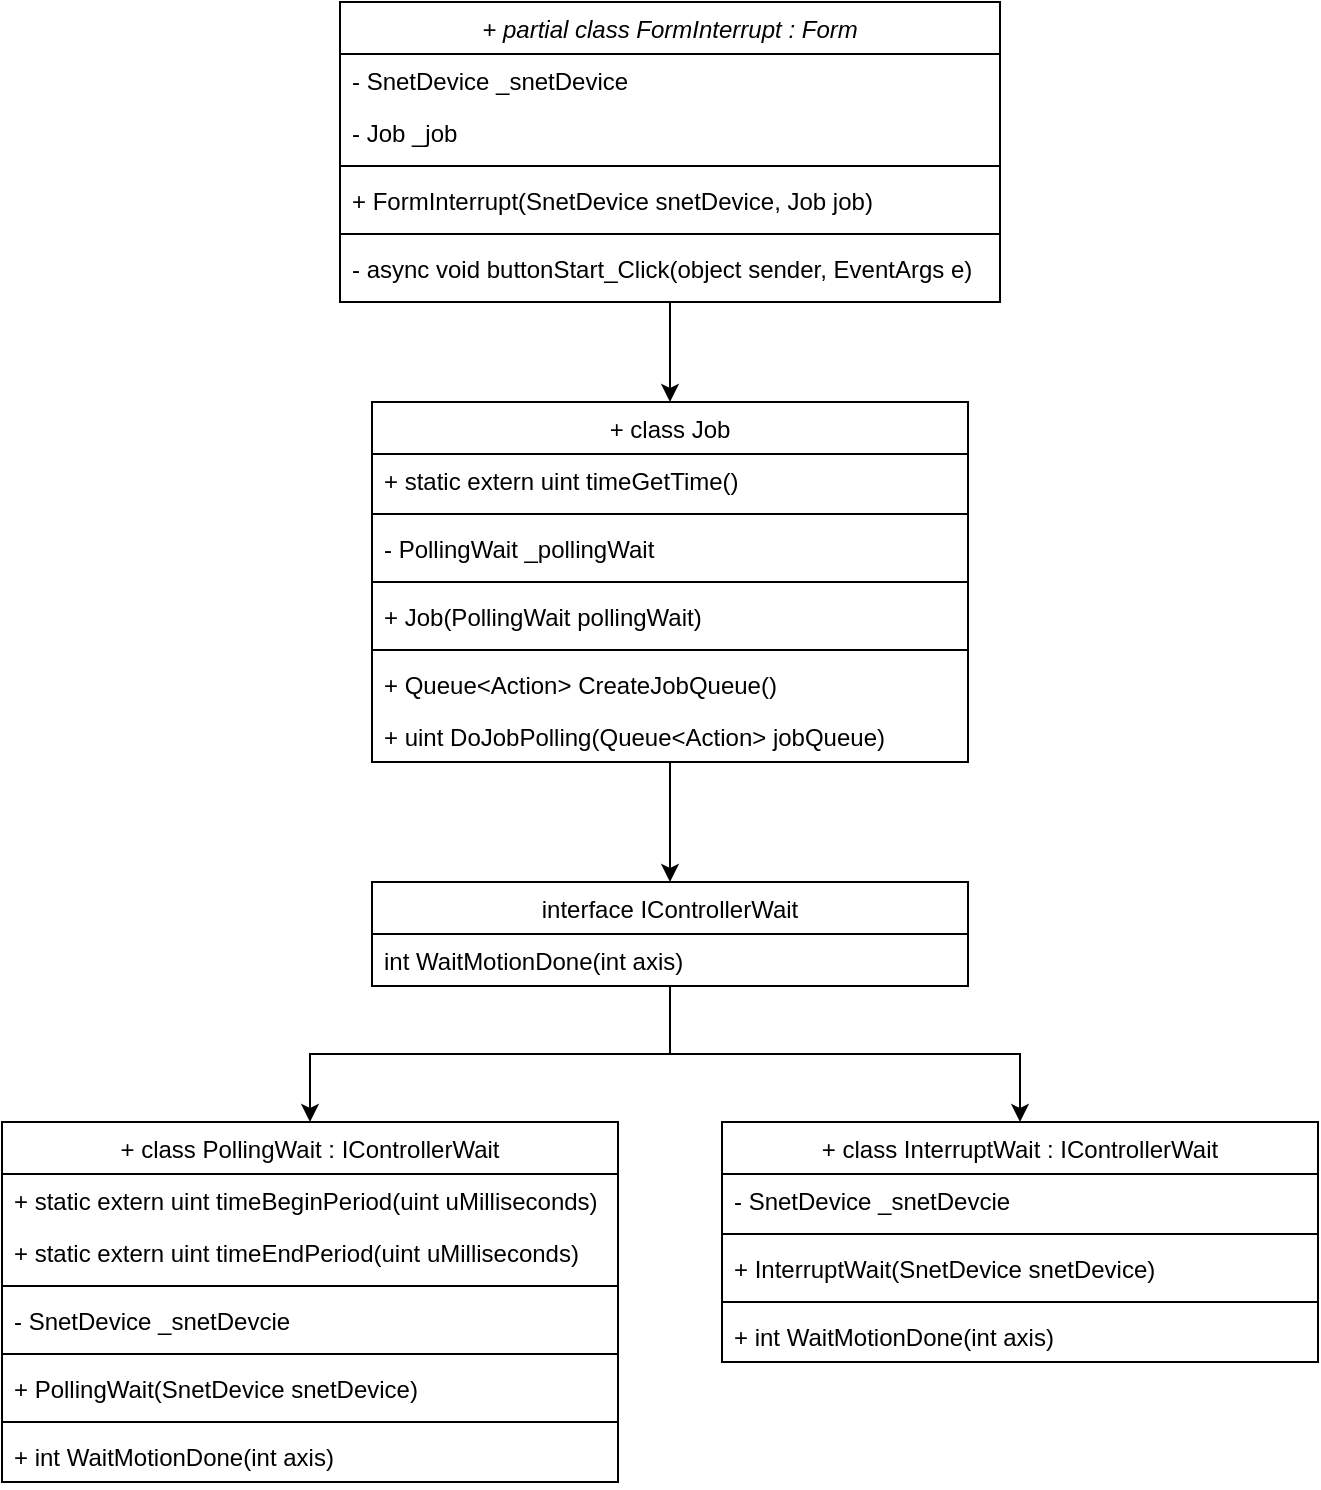 <mxfile version="16.6.2" type="device" pages="2"><diagram id="C5RBs43oDa-KdzZeNtuy" name="ClassDiagram"><mxGraphModel dx="1422" dy="762" grid="1" gridSize="10" guides="1" tooltips="1" connect="1" arrows="1" fold="1" page="1" pageScale="1" pageWidth="827" pageHeight="1169" math="0" shadow="0"><root><mxCell id="WIyWlLk6GJQsqaUBKTNV-0"/><mxCell id="WIyWlLk6GJQsqaUBKTNV-1" parent="WIyWlLk6GJQsqaUBKTNV-0"/><mxCell id="IxHLVfhOY86PWnA-Gyq3-32" style="edgeStyle=orthogonalEdgeStyle;rounded=0;orthogonalLoop=1;jettySize=auto;html=1;entryX=0.5;entryY=0;entryDx=0;entryDy=0;" parent="WIyWlLk6GJQsqaUBKTNV-1" source="zkfFHV4jXpPFQw0GAbJ--0" target="zkfFHV4jXpPFQw0GAbJ--17" edge="1"><mxGeometry relative="1" as="geometry"/></mxCell><mxCell id="zkfFHV4jXpPFQw0GAbJ--0" value="+ partial class FormInterrupt : Form" style="swimlane;fontStyle=2;align=center;verticalAlign=top;childLayout=stackLayout;horizontal=1;startSize=26;horizontalStack=0;resizeParent=1;resizeLast=0;collapsible=1;marginBottom=0;rounded=0;shadow=0;strokeWidth=1;" parent="WIyWlLk6GJQsqaUBKTNV-1" vertex="1"><mxGeometry x="254" y="215" width="330" height="150" as="geometry"><mxRectangle x="230" y="140" width="160" height="26" as="alternateBounds"/></mxGeometry></mxCell><mxCell id="zkfFHV4jXpPFQw0GAbJ--1" value="- SnetDevice _snetDevice" style="text;align=left;verticalAlign=top;spacingLeft=4;spacingRight=4;overflow=hidden;rotatable=0;points=[[0,0.5],[1,0.5]];portConstraint=eastwest;" parent="zkfFHV4jXpPFQw0GAbJ--0" vertex="1"><mxGeometry y="26" width="330" height="26" as="geometry"/></mxCell><mxCell id="zkfFHV4jXpPFQw0GAbJ--2" value="- Job _job" style="text;align=left;verticalAlign=top;spacingLeft=4;spacingRight=4;overflow=hidden;rotatable=0;points=[[0,0.5],[1,0.5]];portConstraint=eastwest;rounded=0;shadow=0;html=0;" parent="zkfFHV4jXpPFQw0GAbJ--0" vertex="1"><mxGeometry y="52" width="330" height="26" as="geometry"/></mxCell><mxCell id="zkfFHV4jXpPFQw0GAbJ--4" value="" style="line;html=1;strokeWidth=1;align=left;verticalAlign=middle;spacingTop=-1;spacingLeft=3;spacingRight=3;rotatable=0;labelPosition=right;points=[];portConstraint=eastwest;" parent="zkfFHV4jXpPFQw0GAbJ--0" vertex="1"><mxGeometry y="78" width="330" height="8" as="geometry"/></mxCell><mxCell id="IxHLVfhOY86PWnA-Gyq3-1" value="+ FormInterrupt(SnetDevice snetDevice, Job job)" style="text;align=left;verticalAlign=top;spacingLeft=4;spacingRight=4;overflow=hidden;rotatable=0;points=[[0,0.5],[1,0.5]];portConstraint=eastwest;rounded=0;shadow=0;html=0;" parent="zkfFHV4jXpPFQw0GAbJ--0" vertex="1"><mxGeometry y="86" width="330" height="26" as="geometry"/></mxCell><mxCell id="IxHLVfhOY86PWnA-Gyq3-0" value="" style="line;html=1;strokeWidth=1;align=left;verticalAlign=middle;spacingTop=-1;spacingLeft=3;spacingRight=3;rotatable=0;labelPosition=right;points=[];portConstraint=eastwest;" parent="zkfFHV4jXpPFQw0GAbJ--0" vertex="1"><mxGeometry y="112" width="330" height="8" as="geometry"/></mxCell><mxCell id="zkfFHV4jXpPFQw0GAbJ--5" value="- async void buttonStart_Click(object sender, EventArgs e)" style="text;align=left;verticalAlign=top;spacingLeft=4;spacingRight=4;overflow=hidden;rotatable=0;points=[[0,0.5],[1,0.5]];portConstraint=eastwest;" parent="zkfFHV4jXpPFQw0GAbJ--0" vertex="1"><mxGeometry y="120" width="330" height="30" as="geometry"/></mxCell><mxCell id="IxHLVfhOY86PWnA-Gyq3-33" style="edgeStyle=orthogonalEdgeStyle;rounded=0;orthogonalLoop=1;jettySize=auto;html=1;" parent="WIyWlLk6GJQsqaUBKTNV-1" source="zkfFHV4jXpPFQw0GAbJ--17" target="IxHLVfhOY86PWnA-Gyq3-7" edge="1"><mxGeometry relative="1" as="geometry"/></mxCell><mxCell id="zkfFHV4jXpPFQw0GAbJ--17" value="+ class Job" style="swimlane;fontStyle=0;align=center;verticalAlign=top;childLayout=stackLayout;horizontal=1;startSize=26;horizontalStack=0;resizeParent=1;resizeLast=0;collapsible=1;marginBottom=0;rounded=0;shadow=0;strokeWidth=1;" parent="WIyWlLk6GJQsqaUBKTNV-1" vertex="1"><mxGeometry x="270" y="415" width="298" height="180" as="geometry"><mxRectangle x="550" y="140" width="160" height="26" as="alternateBounds"/></mxGeometry></mxCell><mxCell id="zkfFHV4jXpPFQw0GAbJ--18" value="+ static extern uint timeGetTime()" style="text;align=left;verticalAlign=top;spacingLeft=4;spacingRight=4;overflow=hidden;rotatable=0;points=[[0,0.5],[1,0.5]];portConstraint=eastwest;" parent="zkfFHV4jXpPFQw0GAbJ--17" vertex="1"><mxGeometry y="26" width="298" height="26" as="geometry"/></mxCell><mxCell id="zkfFHV4jXpPFQw0GAbJ--23" value="" style="line;html=1;strokeWidth=1;align=left;verticalAlign=middle;spacingTop=-1;spacingLeft=3;spacingRight=3;rotatable=0;labelPosition=right;points=[];portConstraint=eastwest;" parent="zkfFHV4jXpPFQw0GAbJ--17" vertex="1"><mxGeometry y="52" width="298" height="8" as="geometry"/></mxCell><mxCell id="zkfFHV4jXpPFQw0GAbJ--19" value="- PollingWait _pollingWait" style="text;align=left;verticalAlign=top;spacingLeft=4;spacingRight=4;overflow=hidden;rotatable=0;points=[[0,0.5],[1,0.5]];portConstraint=eastwest;rounded=0;shadow=0;html=0;" parent="zkfFHV4jXpPFQw0GAbJ--17" vertex="1"><mxGeometry y="60" width="298" height="26" as="geometry"/></mxCell><mxCell id="IxHLVfhOY86PWnA-Gyq3-4" value="" style="line;html=1;strokeWidth=1;align=left;verticalAlign=middle;spacingTop=-1;spacingLeft=3;spacingRight=3;rotatable=0;labelPosition=right;points=[];portConstraint=eastwest;" parent="zkfFHV4jXpPFQw0GAbJ--17" vertex="1"><mxGeometry y="86" width="298" height="8" as="geometry"/></mxCell><mxCell id="zkfFHV4jXpPFQw0GAbJ--20" value="+ Job(PollingWait pollingWait)" style="text;align=left;verticalAlign=top;spacingLeft=4;spacingRight=4;overflow=hidden;rotatable=0;points=[[0,0.5],[1,0.5]];portConstraint=eastwest;rounded=0;shadow=0;html=0;" parent="zkfFHV4jXpPFQw0GAbJ--17" vertex="1"><mxGeometry y="94" width="298" height="26" as="geometry"/></mxCell><mxCell id="IxHLVfhOY86PWnA-Gyq3-5" value="" style="line;html=1;strokeWidth=1;align=left;verticalAlign=middle;spacingTop=-1;spacingLeft=3;spacingRight=3;rotatable=0;labelPosition=right;points=[];portConstraint=eastwest;" parent="zkfFHV4jXpPFQw0GAbJ--17" vertex="1"><mxGeometry y="120" width="298" height="8" as="geometry"/></mxCell><mxCell id="zkfFHV4jXpPFQw0GAbJ--22" value="+ Queue&lt;Action&gt; CreateJobQueue()" style="text;align=left;verticalAlign=top;spacingLeft=4;spacingRight=4;overflow=hidden;rotatable=0;points=[[0,0.5],[1,0.5]];portConstraint=eastwest;rounded=0;shadow=0;html=0;" parent="zkfFHV4jXpPFQw0GAbJ--17" vertex="1"><mxGeometry y="128" width="298" height="26" as="geometry"/></mxCell><mxCell id="zkfFHV4jXpPFQw0GAbJ--24" value="+ uint DoJobPolling(Queue&lt;Action&gt; jobQueue)" style="text;align=left;verticalAlign=top;spacingLeft=4;spacingRight=4;overflow=hidden;rotatable=0;points=[[0,0.5],[1,0.5]];portConstraint=eastwest;" parent="zkfFHV4jXpPFQw0GAbJ--17" vertex="1"><mxGeometry y="154" width="298" height="26" as="geometry"/></mxCell><mxCell id="IxHLVfhOY86PWnA-Gyq3-34" style="edgeStyle=orthogonalEdgeStyle;rounded=0;orthogonalLoop=1;jettySize=auto;html=1;" parent="WIyWlLk6GJQsqaUBKTNV-1" source="IxHLVfhOY86PWnA-Gyq3-7" target="IxHLVfhOY86PWnA-Gyq3-16" edge="1"><mxGeometry relative="1" as="geometry"/></mxCell><mxCell id="IxHLVfhOY86PWnA-Gyq3-35" style="edgeStyle=orthogonalEdgeStyle;rounded=0;orthogonalLoop=1;jettySize=auto;html=1;exitX=0.5;exitY=1;exitDx=0;exitDy=0;" parent="WIyWlLk6GJQsqaUBKTNV-1" source="IxHLVfhOY86PWnA-Gyq3-7" target="IxHLVfhOY86PWnA-Gyq3-26" edge="1"><mxGeometry relative="1" as="geometry"/></mxCell><mxCell id="IxHLVfhOY86PWnA-Gyq3-7" value="interface IControllerWait" style="swimlane;fontStyle=0;align=center;verticalAlign=top;childLayout=stackLayout;horizontal=1;startSize=26;horizontalStack=0;resizeParent=1;resizeLast=0;collapsible=1;marginBottom=0;rounded=0;shadow=0;strokeWidth=1;" parent="WIyWlLk6GJQsqaUBKTNV-1" vertex="1"><mxGeometry x="270" y="655" width="298" height="52" as="geometry"><mxRectangle x="550" y="140" width="160" height="26" as="alternateBounds"/></mxGeometry></mxCell><mxCell id="IxHLVfhOY86PWnA-Gyq3-25" value="int WaitMotionDone(int axis)" style="text;align=left;verticalAlign=top;spacingLeft=4;spacingRight=4;overflow=hidden;rotatable=0;points=[[0,0.5],[1,0.5]];portConstraint=eastwest;" parent="IxHLVfhOY86PWnA-Gyq3-7" vertex="1"><mxGeometry y="26" width="298" height="24" as="geometry"/></mxCell><mxCell id="IxHLVfhOY86PWnA-Gyq3-16" value="+ class PollingWait : IControllerWait" style="swimlane;fontStyle=0;align=center;verticalAlign=top;childLayout=stackLayout;horizontal=1;startSize=26;horizontalStack=0;resizeParent=1;resizeLast=0;collapsible=1;marginBottom=0;rounded=0;shadow=0;strokeWidth=1;" parent="WIyWlLk6GJQsqaUBKTNV-1" vertex="1"><mxGeometry x="85" y="775" width="308" height="180" as="geometry"><mxRectangle x="550" y="140" width="160" height="26" as="alternateBounds"/></mxGeometry></mxCell><mxCell id="IxHLVfhOY86PWnA-Gyq3-17" value="+ static extern uint timeBeginPeriod(uint uMilliseconds)" style="text;align=left;verticalAlign=top;spacingLeft=4;spacingRight=4;overflow=hidden;rotatable=0;points=[[0,0.5],[1,0.5]];portConstraint=eastwest;" parent="IxHLVfhOY86PWnA-Gyq3-16" vertex="1"><mxGeometry y="26" width="308" height="26" as="geometry"/></mxCell><mxCell id="qBceFtxq9DxYeDgg6gSv-2" value="+ static extern uint timeEndPeriod(uint uMilliseconds)" style="text;align=left;verticalAlign=top;spacingLeft=4;spacingRight=4;overflow=hidden;rotatable=0;points=[[0,0.5],[1,0.5]];portConstraint=eastwest;" vertex="1" parent="IxHLVfhOY86PWnA-Gyq3-16"><mxGeometry y="52" width="308" height="26" as="geometry"/></mxCell><mxCell id="qBceFtxq9DxYeDgg6gSv-1" value="" style="line;html=1;strokeWidth=1;align=left;verticalAlign=middle;spacingTop=-1;spacingLeft=3;spacingRight=3;rotatable=0;labelPosition=right;points=[];portConstraint=eastwest;" vertex="1" parent="IxHLVfhOY86PWnA-Gyq3-16"><mxGeometry y="78" width="308" height="8" as="geometry"/></mxCell><mxCell id="qBceFtxq9DxYeDgg6gSv-0" value="- SnetDevice _snetDevcie" style="text;align=left;verticalAlign=top;spacingLeft=4;spacingRight=4;overflow=hidden;rotatable=0;points=[[0,0.5],[1,0.5]];portConstraint=eastwest;" vertex="1" parent="IxHLVfhOY86PWnA-Gyq3-16"><mxGeometry y="86" width="308" height="26" as="geometry"/></mxCell><mxCell id="IxHLVfhOY86PWnA-Gyq3-18" value="" style="line;html=1;strokeWidth=1;align=left;verticalAlign=middle;spacingTop=-1;spacingLeft=3;spacingRight=3;rotatable=0;labelPosition=right;points=[];portConstraint=eastwest;" parent="IxHLVfhOY86PWnA-Gyq3-16" vertex="1"><mxGeometry y="112" width="308" height="8" as="geometry"/></mxCell><mxCell id="IxHLVfhOY86PWnA-Gyq3-19" value="+ PollingWait(SnetDevice snetDevice)" style="text;align=left;verticalAlign=top;spacingLeft=4;spacingRight=4;overflow=hidden;rotatable=0;points=[[0,0.5],[1,0.5]];portConstraint=eastwest;rounded=0;shadow=0;html=0;" parent="IxHLVfhOY86PWnA-Gyq3-16" vertex="1"><mxGeometry y="120" width="308" height="26" as="geometry"/></mxCell><mxCell id="IxHLVfhOY86PWnA-Gyq3-20" value="" style="line;html=1;strokeWidth=1;align=left;verticalAlign=middle;spacingTop=-1;spacingLeft=3;spacingRight=3;rotatable=0;labelPosition=right;points=[];portConstraint=eastwest;" parent="IxHLVfhOY86PWnA-Gyq3-16" vertex="1"><mxGeometry y="146" width="308" height="8" as="geometry"/></mxCell><mxCell id="IxHLVfhOY86PWnA-Gyq3-21" value="+ int WaitMotionDone(int axis)" style="text;align=left;verticalAlign=top;spacingLeft=4;spacingRight=4;overflow=hidden;rotatable=0;points=[[0,0.5],[1,0.5]];portConstraint=eastwest;rounded=0;shadow=0;html=0;" parent="IxHLVfhOY86PWnA-Gyq3-16" vertex="1"><mxGeometry y="154" width="308" height="26" as="geometry"/></mxCell><mxCell id="IxHLVfhOY86PWnA-Gyq3-26" value="+ class InterruptWait : IControllerWait" style="swimlane;fontStyle=0;align=center;verticalAlign=top;childLayout=stackLayout;horizontal=1;startSize=26;horizontalStack=0;resizeParent=1;resizeLast=0;collapsible=1;marginBottom=0;rounded=0;shadow=0;strokeWidth=1;" parent="WIyWlLk6GJQsqaUBKTNV-1" vertex="1"><mxGeometry x="445" y="775" width="298" height="120" as="geometry"><mxRectangle x="550" y="140" width="160" height="26" as="alternateBounds"/></mxGeometry></mxCell><mxCell id="IxHLVfhOY86PWnA-Gyq3-27" value="- SnetDevice _snetDevcie" style="text;align=left;verticalAlign=top;spacingLeft=4;spacingRight=4;overflow=hidden;rotatable=0;points=[[0,0.5],[1,0.5]];portConstraint=eastwest;" parent="IxHLVfhOY86PWnA-Gyq3-26" vertex="1"><mxGeometry y="26" width="298" height="26" as="geometry"/></mxCell><mxCell id="IxHLVfhOY86PWnA-Gyq3-28" value="" style="line;html=1;strokeWidth=1;align=left;verticalAlign=middle;spacingTop=-1;spacingLeft=3;spacingRight=3;rotatable=0;labelPosition=right;points=[];portConstraint=eastwest;" parent="IxHLVfhOY86PWnA-Gyq3-26" vertex="1"><mxGeometry y="52" width="298" height="8" as="geometry"/></mxCell><mxCell id="IxHLVfhOY86PWnA-Gyq3-29" value="+ InterruptWait(SnetDevice snetDevice)" style="text;align=left;verticalAlign=top;spacingLeft=4;spacingRight=4;overflow=hidden;rotatable=0;points=[[0,0.5],[1,0.5]];portConstraint=eastwest;rounded=0;shadow=0;html=0;" parent="IxHLVfhOY86PWnA-Gyq3-26" vertex="1"><mxGeometry y="60" width="298" height="26" as="geometry"/></mxCell><mxCell id="IxHLVfhOY86PWnA-Gyq3-30" value="" style="line;html=1;strokeWidth=1;align=left;verticalAlign=middle;spacingTop=-1;spacingLeft=3;spacingRight=3;rotatable=0;labelPosition=right;points=[];portConstraint=eastwest;" parent="IxHLVfhOY86PWnA-Gyq3-26" vertex="1"><mxGeometry y="86" width="298" height="8" as="geometry"/></mxCell><mxCell id="IxHLVfhOY86PWnA-Gyq3-31" value="+ int WaitMotionDone(int axis)" style="text;align=left;verticalAlign=top;spacingLeft=4;spacingRight=4;overflow=hidden;rotatable=0;points=[[0,0.5],[1,0.5]];portConstraint=eastwest;rounded=0;shadow=0;html=0;" parent="IxHLVfhOY86PWnA-Gyq3-26" vertex="1"><mxGeometry y="94" width="298" height="26" as="geometry"/></mxCell></root></mxGraphModel></diagram><diagram id="hNvPXi9wQsh4KGJOwSyo" name="FlowChart"><mxGraphModel dx="1422" dy="762" grid="1" gridSize="10" guides="1" tooltips="1" connect="1" arrows="1" fold="1" page="1" pageScale="1" pageWidth="827" pageHeight="1169" math="0" shadow="0"><root><mxCell id="ifxCodhtlXiuQXGO27VI-0"/><mxCell id="ifxCodhtlXiuQXGO27VI-1" parent="ifxCodhtlXiuQXGO27VI-0"/><mxCell id="ifxCodhtlXiuQXGO27VI-2" value="FormInterrupt 생성자 호출" style="rounded=1;whiteSpace=wrap;html=1;fontSize=12;glass=0;strokeWidth=1;shadow=0;" parent="ifxCodhtlXiuQXGO27VI-1" vertex="1"><mxGeometry x="321.55" y="150" width="180" height="40" as="geometry"/></mxCell><mxCell id="ifxCodhtlXiuQXGO27VI-3" value="SnetDevice 객체 생성" style="rounded=1;whiteSpace=wrap;html=1;fontSize=12;glass=0;strokeWidth=1;shadow=0;" parent="ifxCodhtlXiuQXGO27VI-1" vertex="1"><mxGeometry x="339.05" y="230" width="145" height="40" as="geometry"/></mxCell><mxCell id="ifxCodhtlXiuQXGO27VI-4" value="" style="rounded=0;html=1;jettySize=auto;orthogonalLoop=1;fontSize=11;endArrow=block;endFill=0;endSize=8;strokeWidth=1;shadow=0;labelBackgroundColor=none;edgeStyle=orthogonalEdgeStyle;" parent="ifxCodhtlXiuQXGO27VI-1" edge="1"><mxGeometry relative="1" as="geometry"><mxPoint x="411.35" y="190" as="sourcePoint"/><mxPoint x="411.35" y="230" as="targetPoint"/></mxGeometry></mxCell><mxCell id="ifxCodhtlXiuQXGO27VI-5" value="Job 객체 생성" style="rounded=1;whiteSpace=wrap;html=1;fontSize=12;glass=0;strokeWidth=1;shadow=0;" parent="ifxCodhtlXiuQXGO27VI-1" vertex="1"><mxGeometry x="359.05" y="310" width="105" height="40" as="geometry"/></mxCell><mxCell id="ifxCodhtlXiuQXGO27VI-6" value="" style="rounded=0;html=1;jettySize=auto;orthogonalLoop=1;fontSize=11;endArrow=block;endFill=0;endSize=8;strokeWidth=1;shadow=0;labelBackgroundColor=none;edgeStyle=orthogonalEdgeStyle;" parent="ifxCodhtlXiuQXGO27VI-1" edge="1"><mxGeometry relative="1" as="geometry"><mxPoint x="411.13" y="270" as="sourcePoint"/><mxPoint x="411.13" y="310" as="targetPoint"/></mxGeometry></mxCell><mxCell id="ifxCodhtlXiuQXGO27VI-7" value="" style="rounded=0;html=1;jettySize=auto;orthogonalLoop=1;fontSize=11;endArrow=block;endFill=0;endSize=8;strokeWidth=1;shadow=0;labelBackgroundColor=none;edgeStyle=orthogonalEdgeStyle;" parent="ifxCodhtlXiuQXGO27VI-1" edge="1"><mxGeometry relative="1" as="geometry"><mxPoint x="411.13" y="350" as="sourcePoint"/><mxPoint x="411.13" y="390" as="targetPoint"/></mxGeometry></mxCell><mxCell id="ifxCodhtlXiuQXGO27VI-8" value="buttonStart 클릭" style="ellipse;shape=cloud;whiteSpace=wrap;html=1;" parent="ifxCodhtlXiuQXGO27VI-1" vertex="1"><mxGeometry x="326.55" y="383" width="170" height="60" as="geometry"/></mxCell><mxCell id="ifxCodhtlXiuQXGO27VI-9" value="" style="rounded=0;html=1;jettySize=auto;orthogonalLoop=1;fontSize=11;endArrow=block;endFill=0;endSize=8;strokeWidth=1;shadow=0;labelBackgroundColor=none;edgeStyle=orthogonalEdgeStyle;" parent="ifxCodhtlXiuQXGO27VI-1" edge="1"><mxGeometry relative="1" as="geometry"><mxPoint x="411.13" y="440" as="sourcePoint"/><mxPoint x="411.13" y="480" as="targetPoint"/></mxGeometry></mxCell><mxCell id="ifxCodhtlXiuQXGO27VI-10" value="Form에 입력된data 파싱" style="rounded=1;whiteSpace=wrap;html=1;fontSize=12;glass=0;strokeWidth=1;shadow=0;" parent="ifxCodhtlXiuQXGO27VI-1" vertex="1"><mxGeometry x="330.3" y="480" width="162.5" height="40" as="geometry"/></mxCell><mxCell id="ifxCodhtlXiuQXGO27VI-11" value="JobQueue 생성" style="rounded=1;whiteSpace=wrap;html=1;fontSize=12;glass=0;strokeWidth=1;shadow=0;" parent="ifxCodhtlXiuQXGO27VI-1" vertex="1"><mxGeometry x="350.3" y="560" width="122.5" height="40" as="geometry"/></mxCell><mxCell id="ifxCodhtlXiuQXGO27VI-12" value="" style="rounded=0;html=1;jettySize=auto;orthogonalLoop=1;fontSize=11;endArrow=block;endFill=0;endSize=8;strokeWidth=1;shadow=0;labelBackgroundColor=none;edgeStyle=orthogonalEdgeStyle;" parent="ifxCodhtlXiuQXGO27VI-1" edge="1"><mxGeometry relative="1" as="geometry"><mxPoint x="411.35" y="520" as="sourcePoint"/><mxPoint x="411.35" y="560" as="targetPoint"/></mxGeometry></mxCell><mxCell id="ifxCodhtlXiuQXGO27VI-13" value="JobQueue에 Job 할당(Enqueue)" style="rounded=1;whiteSpace=wrap;html=1;fontSize=12;glass=0;strokeWidth=1;shadow=0;" parent="ifxCodhtlXiuQXGO27VI-1" vertex="1"><mxGeometry x="303.43" y="640" width="216.25" height="40" as="geometry"/></mxCell><mxCell id="ifxCodhtlXiuQXGO27VI-14" value="" style="rounded=0;html=1;jettySize=auto;orthogonalLoop=1;fontSize=11;endArrow=block;endFill=0;endSize=8;strokeWidth=1;shadow=0;labelBackgroundColor=none;edgeStyle=orthogonalEdgeStyle;" parent="ifxCodhtlXiuQXGO27VI-1" edge="1"><mxGeometry relative="1" as="geometry"><mxPoint x="411.35" y="600" as="sourcePoint"/><mxPoint x="411.35" y="640" as="targetPoint"/></mxGeometry></mxCell><mxCell id="ifxCodhtlXiuQXGO27VI-15" value="DoJobPolling(Job 실행 함수)의&lt;br&gt;람다식(Action) 선언" style="rounded=1;whiteSpace=wrap;html=1;fontSize=12;glass=0;strokeWidth=1;shadow=0;" parent="ifxCodhtlXiuQXGO27VI-1" vertex="1"><mxGeometry x="307.49" y="720" width="208.13" height="50" as="geometry"/></mxCell><mxCell id="ifxCodhtlXiuQXGO27VI-16" value="" style="rounded=0;html=1;jettySize=auto;orthogonalLoop=1;fontSize=11;endArrow=block;endFill=0;endSize=8;strokeWidth=1;shadow=0;labelBackgroundColor=none;edgeStyle=orthogonalEdgeStyle;" parent="ifxCodhtlXiuQXGO27VI-1" edge="1"><mxGeometry relative="1" as="geometry"><mxPoint x="411.35" y="680" as="sourcePoint"/><mxPoint x="411.35" y="720" as="targetPoint"/></mxGeometry></mxCell><mxCell id="ifxCodhtlXiuQXGO27VI-17" value="" style="rounded=0;html=1;jettySize=auto;orthogonalLoop=1;fontSize=11;endArrow=block;endFill=0;endSize=8;strokeWidth=1;shadow=0;labelBackgroundColor=none;edgeStyle=orthogonalEdgeStyle;" parent="ifxCodhtlXiuQXGO27VI-1" edge="1"><mxGeometry relative="1" as="geometry"><mxPoint x="411.13" y="770" as="sourcePoint"/><mxPoint x="411.13" y="810" as="targetPoint"/></mxGeometry></mxCell><mxCell id="ifxCodhtlXiuQXGO27VI-18" value="Task 생성 및 실행&lt;br&gt;(&lt;u&gt;DoJobPolling&lt;/u&gt;)" style="rounded=1;whiteSpace=wrap;html=1;fontSize=12;glass=0;strokeWidth=1;shadow=0;" parent="ifxCodhtlXiuQXGO27VI-1" vertex="1"><mxGeometry x="335.3" y="810" width="152.5" height="50" as="geometry"/></mxCell><mxCell id="ifxCodhtlXiuQXGO27VI-19" value="" style="rounded=0;html=1;jettySize=auto;orthogonalLoop=1;fontSize=11;endArrow=block;endFill=0;endSize=8;strokeWidth=1;shadow=0;labelBackgroundColor=none;edgeStyle=orthogonalEdgeStyle;" parent="ifxCodhtlXiuQXGO27VI-1" edge="1"><mxGeometry relative="1" as="geometry"><mxPoint x="411.14" y="860" as="sourcePoint"/><mxPoint x="411.14" y="900" as="targetPoint"/></mxGeometry></mxCell><mxCell id="ifxCodhtlXiuQXGO27VI-20" value="Task 끝날 때까지 대기(await)" style="rounded=1;whiteSpace=wrap;html=1;fontSize=12;glass=0;strokeWidth=1;shadow=0;" parent="ifxCodhtlXiuQXGO27VI-1" vertex="1"><mxGeometry x="316.25" y="900" width="190.61" height="40" as="geometry"/></mxCell><mxCell id="ifxCodhtlXiuQXGO27VI-21" value="" style="rounded=0;html=1;jettySize=auto;orthogonalLoop=1;fontSize=11;endArrow=block;endFill=0;endSize=8;strokeWidth=1;shadow=0;labelBackgroundColor=none;edgeStyle=orthogonalEdgeStyle;" parent="ifxCodhtlXiuQXGO27VI-1" edge="1"><mxGeometry relative="1" as="geometry"><mxPoint x="411.15" y="940" as="sourcePoint"/><mxPoint x="411.15" y="980" as="targetPoint"/></mxGeometry></mxCell><mxCell id="ifxCodhtlXiuQXGO27VI-22" value="MessageBox에 MotionDone 시간 띄우기" style="rounded=1;whiteSpace=wrap;html=1;fontSize=12;glass=0;strokeWidth=1;shadow=0;" parent="ifxCodhtlXiuQXGO27VI-1" vertex="1"><mxGeometry x="280.93" y="980" width="261.26" height="40" as="geometry"/></mxCell><mxCell id="ifxCodhtlXiuQXGO27VI-23" value="startTime 변수 선언" style="rounded=1;whiteSpace=wrap;html=1;fontSize=12;glass=0;strokeWidth=1;shadow=0;" parent="ifxCodhtlXiuQXGO27VI-1" vertex="1"><mxGeometry x="80.89" y="1313" width="145.62" height="40" as="geometry"/></mxCell><mxCell id="ifxCodhtlXiuQXGO27VI-24" value="" style="rounded=0;html=1;jettySize=auto;orthogonalLoop=1;fontSize=11;endArrow=block;endFill=0;endSize=8;strokeWidth=1;shadow=0;labelBackgroundColor=none;edgeStyle=orthogonalEdgeStyle;" parent="ifxCodhtlXiuQXGO27VI-1" edge="1"><mxGeometry relative="1" as="geometry"><mxPoint x="153.6" y="1433" as="sourcePoint"/><mxPoint x="153.6" y="1473" as="targetPoint"/></mxGeometry></mxCell><mxCell id="ifxCodhtlXiuQXGO27VI-25" value="jobQueue 속에&lt;br&gt;Job이 존재하는가?" style="rhombus;whiteSpace=wrap;html=1;shadow=0;fontFamily=Helvetica;fontSize=12;align=center;strokeWidth=1;spacing=6;spacingTop=-4;" parent="ifxCodhtlXiuQXGO27VI-1" vertex="1"><mxGeometry x="43.7" y="1473" width="220.01" height="80" as="geometry"/></mxCell><mxCell id="ifxCodhtlXiuQXGO27VI-26" value="Yes" style="rounded=0;html=1;jettySize=auto;orthogonalLoop=1;fontSize=11;endArrow=block;endFill=0;endSize=8;strokeWidth=1;shadow=0;labelBackgroundColor=none;edgeStyle=orthogonalEdgeStyle;" parent="ifxCodhtlXiuQXGO27VI-1" edge="1"><mxGeometry y="20" relative="1" as="geometry"><mxPoint as="offset"/><mxPoint x="153.28" y="1553" as="sourcePoint"/><mxPoint x="153.28" y="1593" as="targetPoint"/></mxGeometry></mxCell><mxCell id="ifxCodhtlXiuQXGO27VI-27" value="MotionDone 체크(&lt;u&gt;WaitMotionDone&lt;/u&gt;)" style="rounded=1;whiteSpace=wrap;html=1;fontSize=12;glass=0;strokeWidth=1;shadow=0;" parent="ifxCodhtlXiuQXGO27VI-1" vertex="1"><mxGeometry x="83.55" y="1593" width="140.31" height="50" as="geometry"/></mxCell><mxCell id="ifxCodhtlXiuQXGO27VI-28" value="motionDone == 0" style="rhombus;whiteSpace=wrap;html=1;shadow=0;fontFamily=Helvetica;fontSize=12;align=center;strokeWidth=1;spacing=6;spacingTop=-4;" parent="ifxCodhtlXiuQXGO27VI-1" vertex="1"><mxGeometry x="83.7" y="1683" width="140" height="80" as="geometry"/></mxCell><mxCell id="ifxCodhtlXiuQXGO27VI-29" value="" style="rounded=0;html=1;jettySize=auto;orthogonalLoop=1;fontSize=11;endArrow=block;endFill=0;endSize=8;strokeWidth=1;shadow=0;labelBackgroundColor=none;edgeStyle=orthogonalEdgeStyle;" parent="ifxCodhtlXiuQXGO27VI-1" edge="1"><mxGeometry relative="1" as="geometry"><mxPoint x="153.29" y="1643" as="sourcePoint"/><mxPoint x="153.29" y="1683" as="targetPoint"/></mxGeometry></mxCell><mxCell id="ifxCodhtlXiuQXGO27VI-30" value="Yes" style="rounded=0;html=1;jettySize=auto;orthogonalLoop=1;fontSize=11;endArrow=block;endFill=0;endSize=8;strokeWidth=1;shadow=0;labelBackgroundColor=none;edgeStyle=orthogonalEdgeStyle;" parent="ifxCodhtlXiuQXGO27VI-1" edge="1"><mxGeometry y="20" relative="1" as="geometry"><mxPoint as="offset"/><mxPoint x="153.28" y="1763" as="sourcePoint"/><mxPoint x="153.28" y="1803" as="targetPoint"/></mxGeometry></mxCell><mxCell id="ifxCodhtlXiuQXGO27VI-31" value="JobQueue에서 Job 꺼내기(Dequeue)" style="rounded=1;whiteSpace=wrap;html=1;fontSize=12;glass=0;strokeWidth=1;shadow=0;" parent="ifxCodhtlXiuQXGO27VI-1" vertex="1"><mxGeometry x="39.17" y="1803" width="229.06" height="40" as="geometry"/></mxCell><mxCell id="ifxCodhtlXiuQXGO27VI-32" value="" style="rounded=0;html=1;jettySize=auto;orthogonalLoop=1;fontSize=11;endArrow=block;endFill=0;endSize=8;strokeWidth=1;shadow=0;labelBackgroundColor=none;edgeStyle=orthogonalEdgeStyle;" parent="ifxCodhtlXiuQXGO27VI-1" edge="1"><mxGeometry relative="1" as="geometry"><mxPoint x="153.28" y="1843" as="sourcePoint"/><mxPoint x="153.28" y="1883" as="targetPoint"/></mxGeometry></mxCell><mxCell id="ifxCodhtlXiuQXGO27VI-33" value="꺼낸 Job 실행하기(Invoke)" style="rounded=1;whiteSpace=wrap;html=1;fontSize=12;glass=0;strokeWidth=1;shadow=0;" parent="ifxCodhtlXiuQXGO27VI-1" vertex="1"><mxGeometry x="66.44" y="1883" width="174.53" height="40" as="geometry"/></mxCell><mxCell id="ifxCodhtlXiuQXGO27VI-34" value="" style="rounded=0;html=1;jettySize=auto;orthogonalLoop=1;fontSize=11;endArrow=block;endFill=0;endSize=8;strokeWidth=1;shadow=0;labelBackgroundColor=none;edgeStyle=orthogonalEdgeStyle;" parent="ifxCodhtlXiuQXGO27VI-1" edge="1"><mxGeometry relative="1" as="geometry"><mxPoint x="153.28" y="1923" as="sourcePoint"/><mxPoint x="153.28" y="1963" as="targetPoint"/></mxGeometry></mxCell><mxCell id="ifxCodhtlXiuQXGO27VI-35" value="MotionDone 체크" style="rounded=1;whiteSpace=wrap;html=1;fontSize=12;glass=0;strokeWidth=1;shadow=0;" parent="ifxCodhtlXiuQXGO27VI-1" vertex="1"><mxGeometry x="83.55" y="1963" width="140.31" height="40" as="geometry"/></mxCell><mxCell id="ifxCodhtlXiuQXGO27VI-36" value="" style="rounded=0;html=1;jettySize=auto;orthogonalLoop=1;fontSize=11;endArrow=block;endFill=0;endSize=8;strokeWidth=1;shadow=0;labelBackgroundColor=none;edgeStyle=orthogonalEdgeStyle;" parent="ifxCodhtlXiuQXGO27VI-1" edge="1"><mxGeometry relative="1" as="geometry"><mxPoint x="153.28" y="1353" as="sourcePoint"/><mxPoint x="153.28" y="1393" as="targetPoint"/></mxGeometry></mxCell><mxCell id="ifxCodhtlXiuQXGO27VI-37" value="시간 체크하기(timeGetTime)" style="rounded=1;whiteSpace=wrap;html=1;fontSize=12;glass=0;strokeWidth=1;shadow=0;" parent="ifxCodhtlXiuQXGO27VI-1" vertex="1"><mxGeometry x="62.29" y="1393" width="182.81" height="40" as="geometry"/></mxCell><mxCell id="ifxCodhtlXiuQXGO27VI-38" value="endTime 변수 선언" style="rounded=1;whiteSpace=wrap;html=1;fontSize=12;glass=0;strokeWidth=1;shadow=0;" parent="ifxCodhtlXiuQXGO27VI-1" vertex="1"><mxGeometry x="87.31" y="2043" width="132.8" height="40" as="geometry"/></mxCell><mxCell id="ifxCodhtlXiuQXGO27VI-39" value="" style="rounded=0;html=1;jettySize=auto;orthogonalLoop=1;fontSize=11;endArrow=block;endFill=0;endSize=8;strokeWidth=1;shadow=0;labelBackgroundColor=none;edgeStyle=orthogonalEdgeStyle;" parent="ifxCodhtlXiuQXGO27VI-1" edge="1"><mxGeometry relative="1" as="geometry"><mxPoint x="153.29" y="2083" as="sourcePoint"/><mxPoint x="153.29" y="2123" as="targetPoint"/></mxGeometry></mxCell><mxCell id="ifxCodhtlXiuQXGO27VI-40" value="시간 체크하기(timeGetTime)" style="rounded=1;whiteSpace=wrap;html=1;fontSize=12;glass=0;strokeWidth=1;shadow=0;" parent="ifxCodhtlXiuQXGO27VI-1" vertex="1"><mxGeometry x="62.3" y="2123" width="182.81" height="40" as="geometry"/></mxCell><mxCell id="ifxCodhtlXiuQXGO27VI-41" value="" style="rounded=0;html=1;jettySize=auto;orthogonalLoop=1;fontSize=11;endArrow=block;endFill=0;endSize=8;strokeWidth=1;shadow=0;labelBackgroundColor=none;edgeStyle=orthogonalEdgeStyle;" parent="ifxCodhtlXiuQXGO27VI-1" edge="1"><mxGeometry relative="1" as="geometry"><mxPoint x="153.28" y="2003" as="sourcePoint"/><mxPoint x="153.28" y="2043" as="targetPoint"/></mxGeometry></mxCell><mxCell id="ifxCodhtlXiuQXGO27VI-42" value="" style="rounded=0;html=1;jettySize=auto;orthogonalLoop=1;fontSize=11;endArrow=block;endFill=0;endSize=8;strokeWidth=1;shadow=0;labelBackgroundColor=none;edgeStyle=orthogonalEdgeStyle;" parent="ifxCodhtlXiuQXGO27VI-1" edge="1"><mxGeometry relative="1" as="geometry"><mxPoint x="153.29" y="2163" as="sourcePoint"/><mxPoint x="153.29" y="2203" as="targetPoint"/></mxGeometry></mxCell><mxCell id="ifxCodhtlXiuQXGO27VI-43" value="경과 시간(endTime - startTime) 반환" style="rounded=1;whiteSpace=wrap;html=1;fontSize=12;glass=0;strokeWidth=1;shadow=0;" parent="ifxCodhtlXiuQXGO27VI-1" vertex="1"><mxGeometry x="38" y="2203" width="231.41" height="40" as="geometry"/></mxCell><mxCell id="ifxCodhtlXiuQXGO27VI-44" value="moving == true" style="rhombus;whiteSpace=wrap;html=1;shadow=0;fontFamily=Helvetica;fontSize=12;align=center;strokeWidth=1;spacing=6;spacingTop=-4;" parent="ifxCodhtlXiuQXGO27VI-1" vertex="1"><mxGeometry x="408.41" y="1327.5" width="153.56" height="60" as="geometry"/></mxCell><mxCell id="ifxCodhtlXiuQXGO27VI-45" value="Yes" style="rounded=0;html=1;jettySize=auto;orthogonalLoop=1;fontSize=11;endArrow=block;endFill=0;endSize=8;strokeWidth=1;shadow=0;labelBackgroundColor=none;edgeStyle=orthogonalEdgeStyle;" parent="ifxCodhtlXiuQXGO27VI-1" edge="1"><mxGeometry y="20" relative="1" as="geometry"><mxPoint as="offset"/><mxPoint x="484.77" y="1387.5" as="sourcePoint"/><mxPoint x="484.77" y="1427.5" as="targetPoint"/></mxGeometry></mxCell><mxCell id="ifxCodhtlXiuQXGO27VI-46" value="MotionDone 체크하기(GetMotionDone)" style="rounded=1;whiteSpace=wrap;html=1;fontSize=12;glass=0;strokeWidth=1;shadow=0;" parent="ifxCodhtlXiuQXGO27VI-1" vertex="1"><mxGeometry x="368" y="1427.5" width="234.37" height="40" as="geometry"/></mxCell><mxCell id="ifxCodhtlXiuQXGO27VI-47" value="" style="rounded=0;html=1;jettySize=auto;orthogonalLoop=1;fontSize=11;endArrow=block;endFill=0;endSize=8;strokeWidth=1;shadow=0;labelBackgroundColor=none;edgeStyle=orthogonalEdgeStyle;" parent="ifxCodhtlXiuQXGO27VI-1" edge="1"><mxGeometry relative="1" as="geometry"><mxPoint x="484.78" y="1467.5" as="sourcePoint"/><mxPoint x="484.78" y="1507.5" as="targetPoint"/></mxGeometry></mxCell><mxCell id="ifxCodhtlXiuQXGO27VI-48" value="returnCode == 1&lt;br&gt;(success)" style="rhombus;whiteSpace=wrap;html=1;shadow=0;fontFamily=Helvetica;fontSize=12;align=center;strokeWidth=1;spacing=6;spacingTop=-4;" parent="ifxCodhtlXiuQXGO27VI-1" vertex="1"><mxGeometry x="380.19" y="1507.5" width="210" height="70" as="geometry"/></mxCell><mxCell id="ifxCodhtlXiuQXGO27VI-49" value="Yes" style="rounded=0;html=1;jettySize=auto;orthogonalLoop=1;fontSize=11;endArrow=block;endFill=0;endSize=8;strokeWidth=1;shadow=0;labelBackgroundColor=none;edgeStyle=orthogonalEdgeStyle;" parent="ifxCodhtlXiuQXGO27VI-1" edge="1"><mxGeometry y="20" relative="1" as="geometry"><mxPoint as="offset"/><mxPoint x="484.77" y="1577.5" as="sourcePoint"/><mxPoint x="484.77" y="1617.5" as="targetPoint"/></mxGeometry></mxCell><mxCell id="ifxCodhtlXiuQXGO27VI-50" value="motionDone == true" style="rhombus;whiteSpace=wrap;html=1;shadow=0;fontFamily=Helvetica;fontSize=12;align=center;strokeWidth=1;spacing=6;spacingTop=-4;" parent="ifxCodhtlXiuQXGO27VI-1" vertex="1"><mxGeometry x="380.19" y="1617.5" width="210" height="60" as="geometry"/></mxCell><mxCell id="ifxCodhtlXiuQXGO27VI-51" value="Yes" style="rounded=0;html=1;jettySize=auto;orthogonalLoop=1;fontSize=11;endArrow=block;endFill=0;endSize=8;strokeWidth=1;shadow=0;labelBackgroundColor=none;edgeStyle=orthogonalEdgeStyle;" parent="ifxCodhtlXiuQXGO27VI-1" edge="1"><mxGeometry y="20" relative="1" as="geometry"><mxPoint as="offset"/><mxPoint x="484.77" y="1677.5" as="sourcePoint"/><mxPoint x="484.77" y="1717.5" as="targetPoint"/></mxGeometry></mxCell><mxCell id="ifxCodhtlXiuQXGO27VI-52" value="moving = false" style="rounded=1;whiteSpace=wrap;html=1;fontSize=12;glass=0;strokeWidth=1;shadow=0;" parent="ifxCodhtlXiuQXGO27VI-1" vertex="1"><mxGeometry x="424.98" y="1717.5" width="120.4" height="40" as="geometry"/></mxCell><mxCell id="ifxCodhtlXiuQXGO27VI-53" value="No" style="edgeStyle=orthogonalEdgeStyle;rounded=0;html=1;jettySize=auto;orthogonalLoop=1;fontSize=11;endArrow=block;endFill=0;endSize=8;strokeWidth=1;shadow=0;labelBackgroundColor=none;" parent="ifxCodhtlXiuQXGO27VI-1" edge="1"><mxGeometry y="10" relative="1" as="geometry"><mxPoint as="offset"/><mxPoint x="561.97" y="1357.16" as="sourcePoint"/><mxPoint x="623.75" y="1357.16" as="targetPoint"/><Array as="points"><mxPoint x="583.75" y="1357.16"/><mxPoint x="583.75" y="1357.16"/></Array></mxGeometry></mxCell><mxCell id="ifxCodhtlXiuQXGO27VI-54" value="motionDone 성공 여부(returnCode) 반환" style="rounded=1;whiteSpace=wrap;html=1;fontSize=12;glass=0;strokeWidth=1;shadow=0;" parent="ifxCodhtlXiuQXGO27VI-1" vertex="1"><mxGeometry x="624.25" y="1331.25" width="163.75" height="52.5" as="geometry"/></mxCell><mxCell id="ifxCodhtlXiuQXGO27VI-55" value="" style="rounded=0;html=1;jettySize=auto;orthogonalLoop=1;fontSize=11;endArrow=block;endFill=0;endSize=8;strokeWidth=1;shadow=0;labelBackgroundColor=none;edgeStyle=orthogonalEdgeStyle;" parent="ifxCodhtlXiuQXGO27VI-1" edge="1"><mxGeometry relative="1" as="geometry"><mxPoint x="484.84" y="1757.5" as="sourcePoint"/><mxPoint x="484.84" y="1797.5" as="targetPoint"/></mxGeometry></mxCell><mxCell id="ifxCodhtlXiuQXGO27VI-56" value="time resolution 1ms로 설정(timeBeginPeriod)" style="rounded=1;whiteSpace=wrap;html=1;fontSize=12;glass=0;strokeWidth=1;shadow=0;" parent="ifxCodhtlXiuQXGO27VI-1" vertex="1"><mxGeometry x="347.18" y="1797.5" width="276.01" height="40" as="geometry"/></mxCell><mxCell id="ifxCodhtlXiuQXGO27VI-57" value="&lt;font style=&quot;font-size: 16px&quot;&gt;&lt;u&gt;Job.DoJobPoliing&lt;/u&gt;&lt;/font&gt;" style="text;html=1;strokeColor=none;fillColor=none;align=center;verticalAlign=middle;whiteSpace=wrap;rounded=0;" parent="ifxCodhtlXiuQXGO27VI-1" vertex="1"><mxGeometry x="69" y="1264" width="170" height="30" as="geometry"/></mxCell><mxCell id="ifxCodhtlXiuQXGO27VI-58" value="&lt;span style=&quot;font-size: 16px&quot;&gt;&lt;u&gt;PollingWait.WaitMotionDone&lt;/u&gt;&lt;/span&gt;" style="text;html=1;strokeColor=none;fillColor=none;align=center;verticalAlign=middle;whiteSpace=wrap;rounded=0;" parent="ifxCodhtlXiuQXGO27VI-1" vertex="1"><mxGeometry x="464.12" y="1264" width="228.62" height="30" as="geometry"/></mxCell><mxCell id="yU376IZ2cRbcoOe3miwW-0" value="" style="rounded=0;html=1;jettySize=auto;orthogonalLoop=1;fontSize=11;endArrow=block;endFill=0;endSize=8;strokeWidth=1;shadow=0;labelBackgroundColor=none;edgeStyle=orthogonalEdgeStyle;" edge="1" parent="ifxCodhtlXiuQXGO27VI-1"><mxGeometry relative="1" as="geometry"><mxPoint x="484.84" y="1837.5" as="sourcePoint"/><mxPoint x="484.84" y="1877.5" as="targetPoint"/></mxGeometry></mxCell><mxCell id="yU376IZ2cRbcoOe3miwW-1" value="1msec 동안 대기(Sleep)" style="rounded=1;whiteSpace=wrap;html=1;fontSize=12;glass=0;strokeWidth=1;shadow=0;" vertex="1" parent="ifxCodhtlXiuQXGO27VI-1"><mxGeometry x="405.44" y="1877.5" width="159.5" height="40" as="geometry"/></mxCell><mxCell id="yU376IZ2cRbcoOe3miwW-2" value="" style="rounded=0;html=1;jettySize=auto;orthogonalLoop=1;fontSize=11;endArrow=block;endFill=0;endSize=8;strokeWidth=1;shadow=0;labelBackgroundColor=none;edgeStyle=orthogonalEdgeStyle;" edge="1" parent="ifxCodhtlXiuQXGO27VI-1"><mxGeometry relative="1" as="geometry"><mxPoint x="484.84" y="1917.5" as="sourcePoint"/><mxPoint x="484.84" y="1957.5" as="targetPoint"/></mxGeometry></mxCell><mxCell id="yU376IZ2cRbcoOe3miwW-4" value="time resolution 설정 해제(timeEndPeriod)" style="rounded=1;whiteSpace=wrap;html=1;fontSize=12;glass=0;strokeWidth=1;shadow=0;" vertex="1" parent="ifxCodhtlXiuQXGO27VI-1"><mxGeometry x="353.06" y="1958" width="264.27" height="40" as="geometry"/></mxCell></root></mxGraphModel></diagram></mxfile>